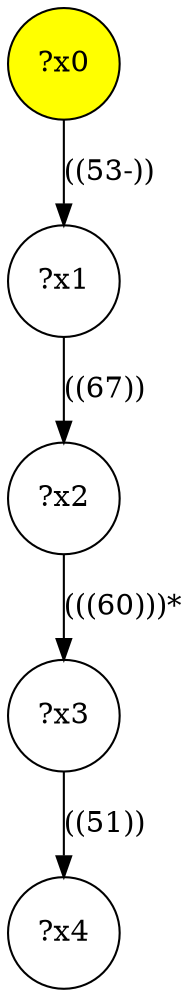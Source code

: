 digraph g {
	x0 [fillcolor="yellow", style="filled," shape=circle, label="?x0"];
	x1 [shape=circle, label="?x1"];
	x0 -> x1 [label="((53-))"];
	x2 [shape=circle, label="?x2"];
	x1 -> x2 [label="((67))"];
	x3 [shape=circle, label="?x3"];
	x2 -> x3 [label="(((60)))*"];
	x4 [shape=circle, label="?x4"];
	x3 -> x4 [label="((51))"];
}
